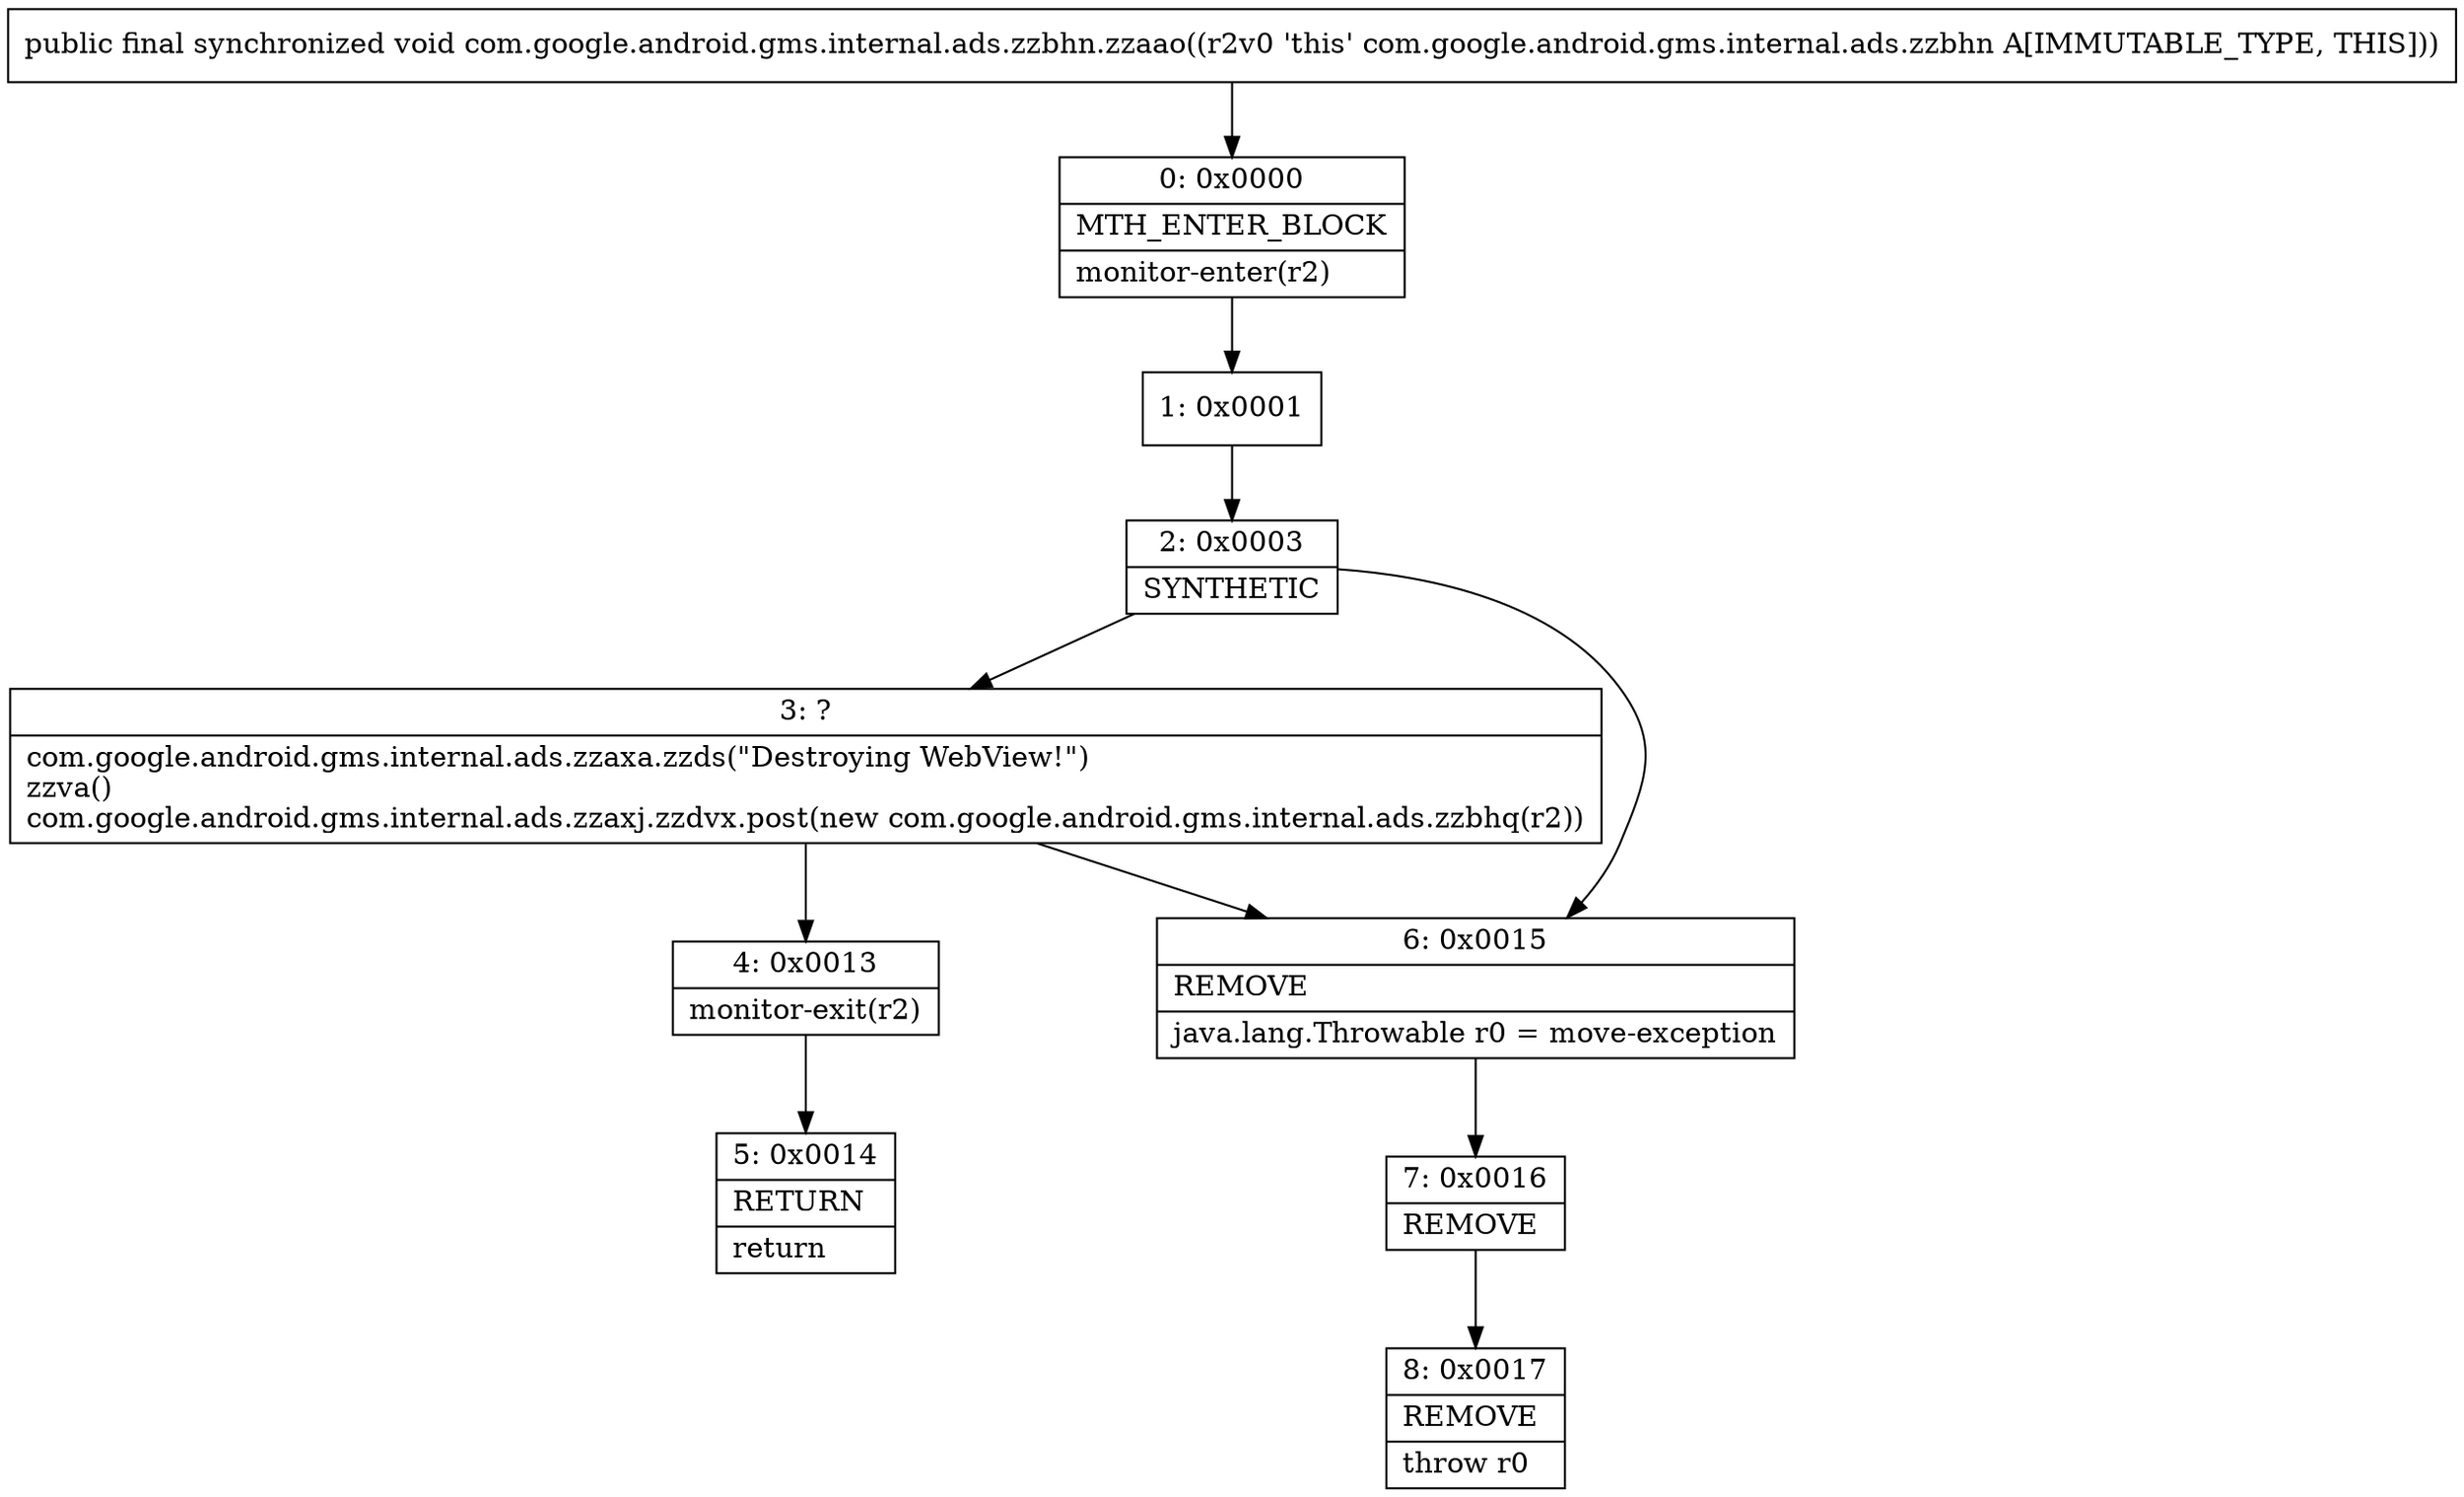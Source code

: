 digraph "CFG forcom.google.android.gms.internal.ads.zzbhn.zzaao()V" {
Node_0 [shape=record,label="{0\:\ 0x0000|MTH_ENTER_BLOCK\l|monitor\-enter(r2)\l}"];
Node_1 [shape=record,label="{1\:\ 0x0001}"];
Node_2 [shape=record,label="{2\:\ 0x0003|SYNTHETIC\l}"];
Node_3 [shape=record,label="{3\:\ ?|com.google.android.gms.internal.ads.zzaxa.zzds(\"Destroying WebView!\")\lzzva()\lcom.google.android.gms.internal.ads.zzaxj.zzdvx.post(new com.google.android.gms.internal.ads.zzbhq(r2))\l}"];
Node_4 [shape=record,label="{4\:\ 0x0013|monitor\-exit(r2)\l}"];
Node_5 [shape=record,label="{5\:\ 0x0014|RETURN\l|return\l}"];
Node_6 [shape=record,label="{6\:\ 0x0015|REMOVE\l|java.lang.Throwable r0 = move\-exception\l}"];
Node_7 [shape=record,label="{7\:\ 0x0016|REMOVE\l}"];
Node_8 [shape=record,label="{8\:\ 0x0017|REMOVE\l|throw r0\l}"];
MethodNode[shape=record,label="{public final synchronized void com.google.android.gms.internal.ads.zzbhn.zzaao((r2v0 'this' com.google.android.gms.internal.ads.zzbhn A[IMMUTABLE_TYPE, THIS])) }"];
MethodNode -> Node_0;
Node_0 -> Node_1;
Node_1 -> Node_2;
Node_2 -> Node_3;
Node_2 -> Node_6;
Node_3 -> Node_4;
Node_3 -> Node_6;
Node_4 -> Node_5;
Node_6 -> Node_7;
Node_7 -> Node_8;
}

